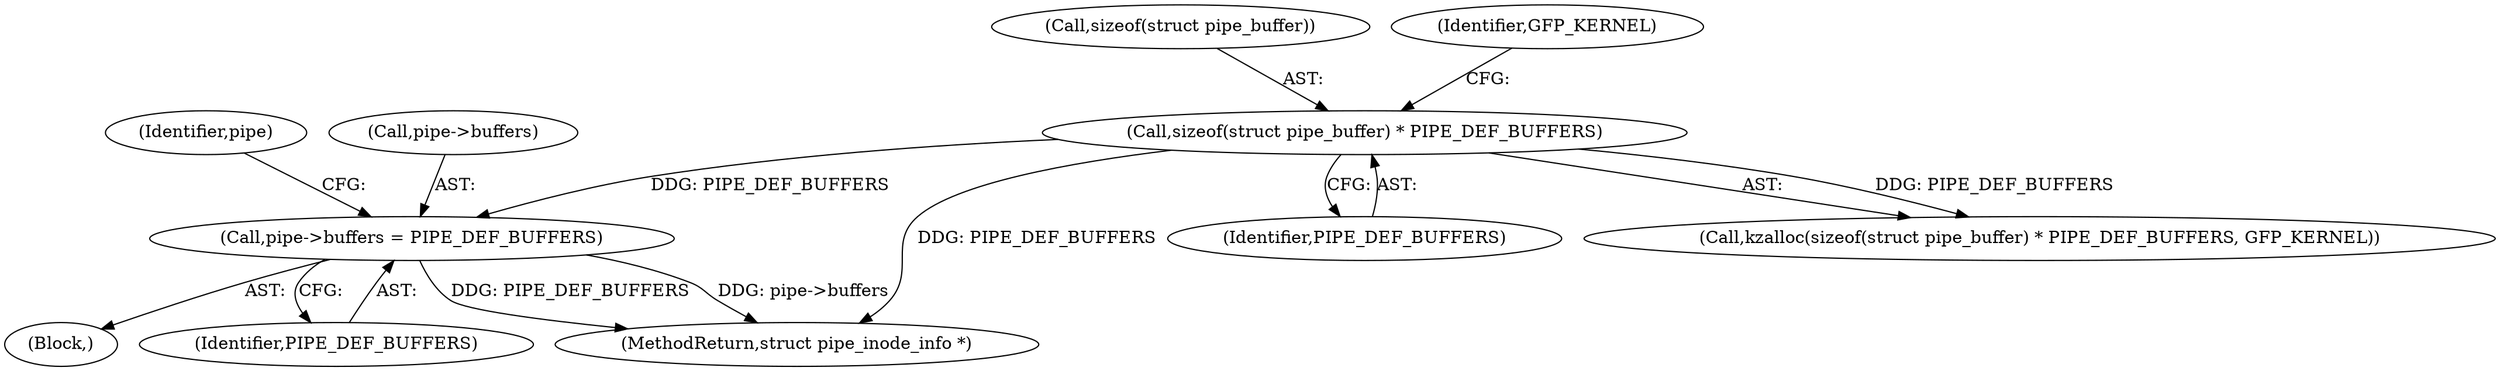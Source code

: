 digraph "1_linux_759c01142a5d0f364a462346168a56de28a80f52@del" {
"1000142" [label="(Call,pipe->buffers = PIPE_DEF_BUFFERS)"];
"1000118" [label="(Call,sizeof(struct pipe_buffer) * PIPE_DEF_BUFFERS)"];
"1000127" [label="(Block,)"];
"1000121" [label="(Identifier,PIPE_DEF_BUFFERS)"];
"1000150" [label="(Identifier,pipe)"];
"1000146" [label="(Identifier,PIPE_DEF_BUFFERS)"];
"1000142" [label="(Call,pipe->buffers = PIPE_DEF_BUFFERS)"];
"1000158" [label="(MethodReturn,struct pipe_inode_info *)"];
"1000119" [label="(Call,sizeof(struct pipe_buffer))"];
"1000143" [label="(Call,pipe->buffers)"];
"1000122" [label="(Identifier,GFP_KERNEL)"];
"1000118" [label="(Call,sizeof(struct pipe_buffer) * PIPE_DEF_BUFFERS)"];
"1000117" [label="(Call,kzalloc(sizeof(struct pipe_buffer) * PIPE_DEF_BUFFERS, GFP_KERNEL))"];
"1000142" -> "1000127"  [label="AST: "];
"1000142" -> "1000146"  [label="CFG: "];
"1000143" -> "1000142"  [label="AST: "];
"1000146" -> "1000142"  [label="AST: "];
"1000150" -> "1000142"  [label="CFG: "];
"1000142" -> "1000158"  [label="DDG: PIPE_DEF_BUFFERS"];
"1000142" -> "1000158"  [label="DDG: pipe->buffers"];
"1000118" -> "1000142"  [label="DDG: PIPE_DEF_BUFFERS"];
"1000118" -> "1000117"  [label="AST: "];
"1000118" -> "1000121"  [label="CFG: "];
"1000119" -> "1000118"  [label="AST: "];
"1000121" -> "1000118"  [label="AST: "];
"1000122" -> "1000118"  [label="CFG: "];
"1000118" -> "1000158"  [label="DDG: PIPE_DEF_BUFFERS"];
"1000118" -> "1000117"  [label="DDG: PIPE_DEF_BUFFERS"];
}
